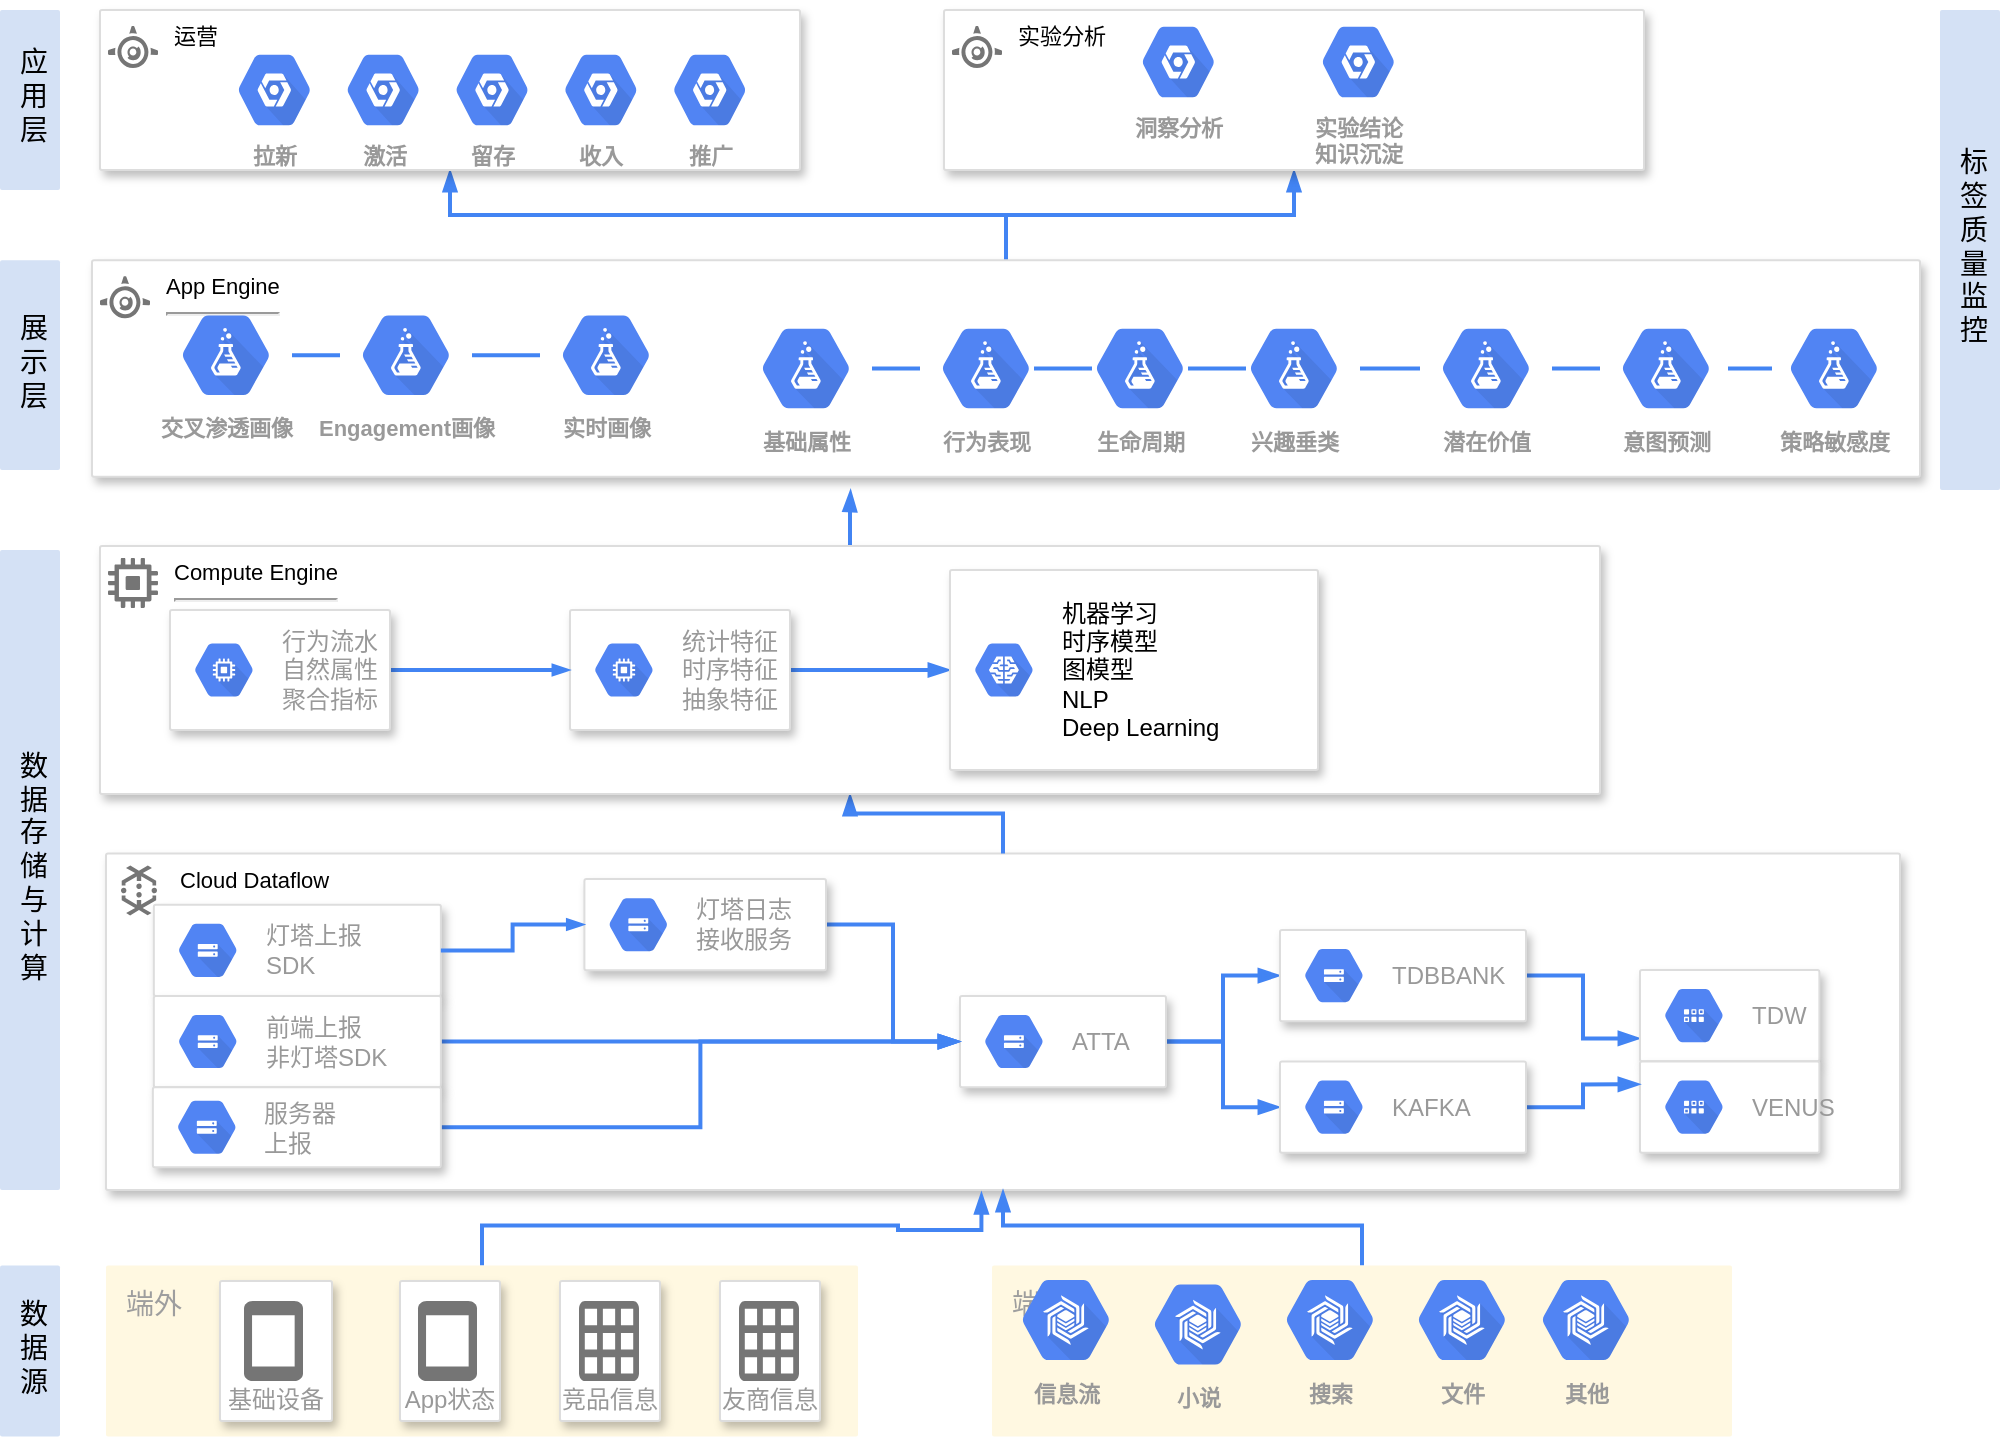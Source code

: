 <mxfile version="15.7.3" type="github">
  <diagram id="f106602c-feb2-e66a-4537-3a34d633f6aa" name="Page-1">
    <mxGraphModel dx="1387" dy="1112" grid="1" gridSize="10" guides="1" tooltips="1" connect="1" arrows="1" fold="1" page="1" pageScale="1" pageWidth="1169" pageHeight="827" background="#ffffff" math="0" shadow="0">
      <root>
        <mxCell id="0" />
        <mxCell id="1" parent="0" />
        <mxCell id="PhpXdE0GWQOgbOGKaO0m-651" style="edgeStyle=orthogonalEdgeStyle;rounded=0;orthogonalLoop=1;jettySize=auto;html=1;entryX=0.5;entryY=1;entryDx=0;entryDy=0;fontSize=14;endArrow=blockThin;endFill=1;strokeColor=#4284F3;strokeWidth=2;" edge="1" parent="1" source="PhpXdE0GWQOgbOGKaO0m-640" target="PhpXdE0GWQOgbOGKaO0m-618">
          <mxGeometry relative="1" as="geometry" />
        </mxCell>
        <mxCell id="PhpXdE0GWQOgbOGKaO0m-652" style="edgeStyle=orthogonalEdgeStyle;rounded=0;orthogonalLoop=1;jettySize=auto;html=1;entryX=0.5;entryY=1;entryDx=0;entryDy=0;fontSize=14;endArrow=blockThin;endFill=1;strokeColor=#4284F3;strokeWidth=2;" edge="1" parent="1" source="PhpXdE0GWQOgbOGKaO0m-640" target="PhpXdE0GWQOgbOGKaO0m-562">
          <mxGeometry relative="1" as="geometry" />
        </mxCell>
        <mxCell id="PhpXdE0GWQOgbOGKaO0m-640" value="" style="strokeColor=#dddddd;shadow=1;strokeWidth=1;rounded=1;absoluteArcSize=1;arcSize=2;fontSize=14;" vertex="1" parent="1">
          <mxGeometry x="156" y="215.13" width="914" height="108.25" as="geometry" />
        </mxCell>
        <mxCell id="PhpXdE0GWQOgbOGKaO0m-641" value="&lt;font color=&quot;#000000&quot;&gt;App Engine&lt;/font&gt;&lt;hr&gt;" style="text;connectable=0;part=1;html=1;align=left;verticalAlign=top;spacingLeft=35;fontColor=#999999;fontSize=11;resizeWidth=1;" vertex="1" parent="PhpXdE0GWQOgbOGKaO0m-640">
          <mxGeometry width="914" height="50" relative="1" as="geometry" />
        </mxCell>
        <mxCell id="PhpXdE0GWQOgbOGKaO0m-642" value="" style="sketch=0;dashed=0;connectable=0;html=1;fillColor=#757575;strokeColor=none;shape=mxgraph.gcp2.app_engine_icon;part=1;fontSize=14;" vertex="1" parent="PhpXdE0GWQOgbOGKaO0m-640">
          <mxGeometry width="25" height="21" relative="1" as="geometry">
            <mxPoint x="4" y="8" as="offset" />
          </mxGeometry>
        </mxCell>
        <mxCell id="PhpXdE0GWQOgbOGKaO0m-486" value="实时画像" style="sketch=0;html=1;fillColor=#5184F3;strokeColor=none;verticalAlign=top;labelPosition=center;verticalLabelPosition=bottom;align=center;spacingTop=-6;fontSize=11;fontStyle=1;fontColor=#999999;shape=mxgraph.gcp2.hexIcon;prIcon=cloud_datalab" vertex="1" parent="PhpXdE0GWQOgbOGKaO0m-640">
          <mxGeometry x="224" y="18.25" width="66" height="58.5" as="geometry" />
        </mxCell>
        <mxCell id="PhpXdE0GWQOgbOGKaO0m-485" value="Engagement画像" style="sketch=0;html=1;fillColor=#5184F3;strokeColor=none;verticalAlign=top;labelPosition=center;verticalLabelPosition=bottom;align=center;spacingTop=-6;fontSize=11;fontStyle=1;fontColor=#999999;shape=mxgraph.gcp2.hexIcon;prIcon=cloud_datalab" vertex="1" parent="PhpXdE0GWQOgbOGKaO0m-640">
          <mxGeometry x="124" y="18.25" width="66" height="58.5" as="geometry" />
        </mxCell>
        <mxCell id="PhpXdE0GWQOgbOGKaO0m-501" value="" style="edgeStyle=orthogonalEdgeStyle;rounded=0;orthogonalLoop=1;jettySize=auto;html=1;fontSize=14;endArrow=none;endFill=0;strokeColor=#4284F3;strokeWidth=2;" edge="1" parent="PhpXdE0GWQOgbOGKaO0m-640" source="PhpXdE0GWQOgbOGKaO0m-485" target="PhpXdE0GWQOgbOGKaO0m-486">
          <mxGeometry relative="1" as="geometry" />
        </mxCell>
        <mxCell id="PhpXdE0GWQOgbOGKaO0m-484" value="交叉渗透画像" style="sketch=0;html=1;fillColor=#5184F3;strokeColor=none;verticalAlign=top;labelPosition=center;verticalLabelPosition=bottom;align=center;spacingTop=-6;fontSize=11;fontStyle=1;fontColor=#999999;shape=mxgraph.gcp2.hexIcon;prIcon=cloud_datalab" vertex="1" parent="PhpXdE0GWQOgbOGKaO0m-640">
          <mxGeometry x="34" y="18.25" width="66" height="58.5" as="geometry" />
        </mxCell>
        <mxCell id="PhpXdE0GWQOgbOGKaO0m-500" value="" style="edgeStyle=orthogonalEdgeStyle;rounded=0;orthogonalLoop=1;jettySize=auto;html=1;fontSize=14;endArrow=none;endFill=0;strokeColor=#4284F3;strokeWidth=2;" edge="1" parent="PhpXdE0GWQOgbOGKaO0m-640" source="PhpXdE0GWQOgbOGKaO0m-484" target="PhpXdE0GWQOgbOGKaO0m-485">
          <mxGeometry relative="1" as="geometry" />
        </mxCell>
        <mxCell id="PhpXdE0GWQOgbOGKaO0m-598" value="" style="strokeColor=#dddddd;shadow=1;strokeWidth=1;rounded=1;absoluteArcSize=1;arcSize=2;fontSize=14;" vertex="1" parent="1">
          <mxGeometry x="163" y="511.71" width="897" height="168.29" as="geometry" />
        </mxCell>
        <mxCell id="PhpXdE0GWQOgbOGKaO0m-617" style="edgeStyle=orthogonalEdgeStyle;rounded=0;orthogonalLoop=1;jettySize=auto;html=1;entryX=0.5;entryY=1;entryDx=0;entryDy=0;fontSize=14;endArrow=blockThin;endFill=1;strokeColor=#4284F3;strokeWidth=2;" edge="1" parent="PhpXdE0GWQOgbOGKaO0m-598" source="PhpXdE0GWQOgbOGKaO0m-599" target="PhpXdE0GWQOgbOGKaO0m-580">
          <mxGeometry relative="1" as="geometry" />
        </mxCell>
        <mxCell id="PhpXdE0GWQOgbOGKaO0m-599" value="&lt;font color=&quot;#000000&quot;&gt;Cloud Dataflow&lt;/font&gt;&lt;hr&gt;" style="text;part=1;html=1;align=left;verticalAlign=top;spacingLeft=35;fontColor=#999999;fontSize=11;resizeWidth=1;" vertex="1" parent="PhpXdE0GWQOgbOGKaO0m-598">
          <mxGeometry width="897" height="50" relative="1" as="geometry" />
        </mxCell>
        <mxCell id="PhpXdE0GWQOgbOGKaO0m-600" value="" style="sketch=0;dashed=0;connectable=0;html=1;fillColor=#757575;strokeColor=none;shape=mxgraph.gcp2.cloud_dataflow_icon;part=1;fontSize=14;" vertex="1" parent="PhpXdE0GWQOgbOGKaO0m-598">
          <mxGeometry width="18" height="25" relative="1" as="geometry">
            <mxPoint x="7.5" y="6" as="offset" />
          </mxGeometry>
        </mxCell>
        <mxCell id="PhpXdE0GWQOgbOGKaO0m-662" value="" style="edgeStyle=orthogonalEdgeStyle;rounded=0;orthogonalLoop=1;jettySize=auto;html=1;fontSize=14;endArrow=blockThin;endFill=1;strokeColor=#4284F3;strokeWidth=2;" edge="1" parent="PhpXdE0GWQOgbOGKaO0m-598" source="PhpXdE0GWQOgbOGKaO0m-446" target="PhpXdE0GWQOgbOGKaO0m-448">
          <mxGeometry relative="1" as="geometry" />
        </mxCell>
        <mxCell id="PhpXdE0GWQOgbOGKaO0m-665" style="edgeStyle=orthogonalEdgeStyle;rounded=0;orthogonalLoop=1;jettySize=auto;html=1;fontSize=14;endArrow=blockThin;endFill=1;strokeColor=#4284F3;strokeWidth=2;" edge="1" parent="PhpXdE0GWQOgbOGKaO0m-598" source="PhpXdE0GWQOgbOGKaO0m-446" target="PhpXdE0GWQOgbOGKaO0m-663">
          <mxGeometry relative="1" as="geometry" />
        </mxCell>
        <mxCell id="PhpXdE0GWQOgbOGKaO0m-446" value="" style="strokeColor=#dddddd;fillColor=#ffffff;shadow=1;strokeWidth=1;rounded=1;absoluteArcSize=1;arcSize=2;fontSize=17;fontColor=#000000;align=right;html=1;" vertex="1" parent="PhpXdE0GWQOgbOGKaO0m-598">
          <mxGeometry x="427" y="71.28" width="103" height="45.61" as="geometry" />
        </mxCell>
        <mxCell id="PhpXdE0GWQOgbOGKaO0m-447" value="ATTA" style="dashed=0;connectable=0;html=1;fillColor=#5184F3;strokeColor=none;shape=mxgraph.gcp2.hexIcon;prIcon=cloud_storage;part=1;labelPosition=right;verticalLabelPosition=middle;align=left;verticalAlign=middle;spacingLeft=5;fontColor=#999999;fontSize=12;" vertex="1" parent="PhpXdE0GWQOgbOGKaO0m-446">
          <mxGeometry y="0.5" width="44" height="39" relative="1" as="geometry">
            <mxPoint x="5" y="-19.5" as="offset" />
          </mxGeometry>
        </mxCell>
        <mxCell id="PhpXdE0GWQOgbOGKaO0m-666" style="edgeStyle=orthogonalEdgeStyle;rounded=0;orthogonalLoop=1;jettySize=auto;html=1;entryX=0;entryY=0.75;entryDx=0;entryDy=0;fontSize=14;endArrow=blockThin;endFill=1;strokeColor=#4284F3;strokeWidth=2;" edge="1" parent="PhpXdE0GWQOgbOGKaO0m-598" source="PhpXdE0GWQOgbOGKaO0m-448" target="PhpXdE0GWQOgbOGKaO0m-450">
          <mxGeometry relative="1" as="geometry" />
        </mxCell>
        <mxCell id="PhpXdE0GWQOgbOGKaO0m-448" value="" style="strokeColor=#dddddd;fillColor=#ffffff;shadow=1;strokeWidth=1;rounded=1;absoluteArcSize=1;arcSize=2;fontSize=17;fontColor=#000000;align=right;html=1;" vertex="1" parent="PhpXdE0GWQOgbOGKaO0m-598">
          <mxGeometry x="587" y="38.29" width="123" height="45.61" as="geometry" />
        </mxCell>
        <mxCell id="PhpXdE0GWQOgbOGKaO0m-449" value="TDBBANK" style="dashed=0;connectable=0;html=1;fillColor=#5184F3;strokeColor=none;shape=mxgraph.gcp2.hexIcon;prIcon=cloud_storage;part=1;labelPosition=right;verticalLabelPosition=middle;align=left;verticalAlign=middle;spacingLeft=5;fontColor=#999999;fontSize=12;" vertex="1" parent="PhpXdE0GWQOgbOGKaO0m-448">
          <mxGeometry y="0.5" width="44" height="39" relative="1" as="geometry">
            <mxPoint x="5" y="-19.5" as="offset" />
          </mxGeometry>
        </mxCell>
        <mxCell id="PhpXdE0GWQOgbOGKaO0m-462" value="" style="strokeColor=#dddddd;fillColor=#ffffff;shadow=1;strokeWidth=1;rounded=1;absoluteArcSize=1;arcSize=2;fontSize=17;fontColor=#000000;align=right;html=1;" vertex="1" parent="PhpXdE0GWQOgbOGKaO0m-598">
          <mxGeometry x="23.92" y="25.661" width="143.52" height="45.614" as="geometry" />
        </mxCell>
        <mxCell id="PhpXdE0GWQOgbOGKaO0m-463" value="灯塔上报&lt;br&gt;SDK" style="dashed=0;connectable=0;html=1;fillColor=#5184F3;strokeColor=none;shape=mxgraph.gcp2.hexIcon;prIcon=cloud_storage;part=1;labelPosition=right;verticalLabelPosition=middle;align=left;verticalAlign=middle;spacingLeft=5;fontColor=#999999;fontSize=12;" vertex="1" parent="PhpXdE0GWQOgbOGKaO0m-462">
          <mxGeometry y="0.5" width="44" height="39" relative="1" as="geometry">
            <mxPoint x="5" y="-19.5" as="offset" />
          </mxGeometry>
        </mxCell>
        <mxCell id="PhpXdE0GWQOgbOGKaO0m-661" style="edgeStyle=orthogonalEdgeStyle;rounded=0;orthogonalLoop=1;jettySize=auto;html=1;entryX=0;entryY=0.5;entryDx=0;entryDy=0;fontSize=14;endArrow=blockThin;endFill=1;strokeColor=#4284F3;strokeWidth=2;" edge="1" parent="PhpXdE0GWQOgbOGKaO0m-598" source="PhpXdE0GWQOgbOGKaO0m-460" target="PhpXdE0GWQOgbOGKaO0m-446">
          <mxGeometry relative="1" as="geometry" />
        </mxCell>
        <mxCell id="PhpXdE0GWQOgbOGKaO0m-460" value="" style="strokeColor=#dddddd;fillColor=#ffffff;shadow=1;strokeWidth=1;rounded=1;absoluteArcSize=1;arcSize=2;fontSize=17;fontColor=#000000;align=right;html=1;" vertex="1" parent="PhpXdE0GWQOgbOGKaO0m-598">
          <mxGeometry x="239.2" y="12.83" width="120.8" height="45.61" as="geometry" />
        </mxCell>
        <mxCell id="PhpXdE0GWQOgbOGKaO0m-461" value="灯塔日志&lt;br&gt;接收服务" style="dashed=0;connectable=0;html=1;fillColor=#5184F3;strokeColor=none;shape=mxgraph.gcp2.hexIcon;prIcon=cloud_storage;part=1;labelPosition=right;verticalLabelPosition=middle;align=left;verticalAlign=middle;spacingLeft=5;fontColor=#999999;fontSize=12;" vertex="1" parent="PhpXdE0GWQOgbOGKaO0m-460">
          <mxGeometry y="0.5" width="44" height="39" relative="1" as="geometry">
            <mxPoint x="5" y="-19.5" as="offset" />
          </mxGeometry>
        </mxCell>
        <mxCell id="PhpXdE0GWQOgbOGKaO0m-464" value="" style="edgeStyle=orthogonalEdgeStyle;rounded=0;orthogonalLoop=1;jettySize=auto;html=1;fontSize=14;endArrow=blockThin;endFill=1;startSize=4;endSize=4;strokeColor=#4284F3;strokeWidth=2;" edge="1" parent="PhpXdE0GWQOgbOGKaO0m-598" source="PhpXdE0GWQOgbOGKaO0m-462" target="PhpXdE0GWQOgbOGKaO0m-460">
          <mxGeometry relative="1" as="geometry" />
        </mxCell>
        <mxCell id="PhpXdE0GWQOgbOGKaO0m-659" style="edgeStyle=orthogonalEdgeStyle;rounded=0;orthogonalLoop=1;jettySize=auto;html=1;entryX=0;entryY=0.5;entryDx=0;entryDy=0;fontSize=14;endArrow=blockThin;endFill=1;strokeColor=#4284F3;strokeWidth=2;" edge="1" parent="PhpXdE0GWQOgbOGKaO0m-598" source="PhpXdE0GWQOgbOGKaO0m-654" target="PhpXdE0GWQOgbOGKaO0m-446">
          <mxGeometry relative="1" as="geometry" />
        </mxCell>
        <mxCell id="PhpXdE0GWQOgbOGKaO0m-654" value="" style="strokeColor=#dddddd;fillColor=#ffffff;shadow=1;strokeWidth=1;rounded=1;absoluteArcSize=1;arcSize=2;fontSize=17;fontColor=#000000;align=right;html=1;" vertex="1" parent="PhpXdE0GWQOgbOGKaO0m-598">
          <mxGeometry x="23.92" y="71.279" width="143.52" height="45.614" as="geometry" />
        </mxCell>
        <mxCell id="PhpXdE0GWQOgbOGKaO0m-655" value="前端上报&lt;br&gt;非灯塔SDK" style="dashed=0;connectable=0;html=1;fillColor=#5184F3;strokeColor=none;shape=mxgraph.gcp2.hexIcon;prIcon=cloud_storage;part=1;labelPosition=right;verticalLabelPosition=middle;align=left;verticalAlign=middle;spacingLeft=5;fontColor=#999999;fontSize=12;" vertex="1" parent="PhpXdE0GWQOgbOGKaO0m-654">
          <mxGeometry y="0.5" width="44" height="39" relative="1" as="geometry">
            <mxPoint x="5" y="-19.5" as="offset" />
          </mxGeometry>
        </mxCell>
        <mxCell id="PhpXdE0GWQOgbOGKaO0m-450" value="" style="strokeColor=#dddddd;shadow=1;strokeWidth=1;rounded=1;absoluteArcSize=1;arcSize=2;fontSize=14;" vertex="1" parent="PhpXdE0GWQOgbOGKaO0m-598">
          <mxGeometry x="767" y="58.288" width="89.7" height="45.614" as="geometry" />
        </mxCell>
        <mxCell id="PhpXdE0GWQOgbOGKaO0m-451" value="TDW" style="sketch=0;dashed=0;connectable=0;html=1;fillColor=#5184F3;strokeColor=none;shape=mxgraph.gcp2.hexIcon;prIcon=cloud_datastore;part=1;labelPosition=right;verticalLabelPosition=middle;align=left;verticalAlign=middle;spacingLeft=5;fontColor=#999999;fontSize=12;" vertex="1" parent="PhpXdE0GWQOgbOGKaO0m-450">
          <mxGeometry y="0.5" width="44" height="39" relative="1" as="geometry">
            <mxPoint x="5" y="-19.5" as="offset" />
          </mxGeometry>
        </mxCell>
        <mxCell id="PhpXdE0GWQOgbOGKaO0m-452" value="" style="strokeColor=#dddddd;shadow=1;strokeWidth=1;rounded=1;absoluteArcSize=1;arcSize=2;fontSize=14;" vertex="1" parent="PhpXdE0GWQOgbOGKaO0m-598">
          <mxGeometry x="767" y="104.049" width="89.7" height="45.614" as="geometry" />
        </mxCell>
        <mxCell id="PhpXdE0GWQOgbOGKaO0m-453" value="VENUS" style="sketch=0;dashed=0;connectable=0;html=1;fillColor=#5184F3;strokeColor=none;shape=mxgraph.gcp2.hexIcon;prIcon=cloud_datastore;part=1;labelPosition=right;verticalLabelPosition=middle;align=left;verticalAlign=middle;spacingLeft=5;fontColor=#999999;fontSize=12;" vertex="1" parent="PhpXdE0GWQOgbOGKaO0m-452">
          <mxGeometry y="0.5" width="44" height="39" relative="1" as="geometry">
            <mxPoint x="5" y="-19.5" as="offset" />
          </mxGeometry>
        </mxCell>
        <mxCell id="PhpXdE0GWQOgbOGKaO0m-660" style="edgeStyle=orthogonalEdgeStyle;rounded=0;orthogonalLoop=1;jettySize=auto;html=1;entryX=0;entryY=0.5;entryDx=0;entryDy=0;fontSize=14;endArrow=blockThin;endFill=1;strokeColor=#4284F3;strokeWidth=2;" edge="1" parent="PhpXdE0GWQOgbOGKaO0m-598" source="PhpXdE0GWQOgbOGKaO0m-656" target="PhpXdE0GWQOgbOGKaO0m-446">
          <mxGeometry relative="1" as="geometry" />
        </mxCell>
        <mxCell id="PhpXdE0GWQOgbOGKaO0m-656" value="" style="strokeColor=#dddddd;fillColor=#ffffff;shadow=1;strokeWidth=1;rounded=1;absoluteArcSize=1;arcSize=2;fontSize=17;fontColor=#000000;align=right;html=1;" vertex="1" parent="PhpXdE0GWQOgbOGKaO0m-598">
          <mxGeometry x="23.44" y="116.89" width="144" height="40" as="geometry" />
        </mxCell>
        <mxCell id="PhpXdE0GWQOgbOGKaO0m-657" value="服务器&lt;br&gt;上报" style="dashed=0;connectable=0;html=1;fillColor=#5184F3;strokeColor=none;shape=mxgraph.gcp2.hexIcon;prIcon=cloud_storage;part=1;labelPosition=right;verticalLabelPosition=middle;align=left;verticalAlign=middle;spacingLeft=5;fontColor=#999999;fontSize=12;" vertex="1" parent="PhpXdE0GWQOgbOGKaO0m-656">
          <mxGeometry y="0.5" width="44" height="39" relative="1" as="geometry">
            <mxPoint x="5" y="-19.5" as="offset" />
          </mxGeometry>
        </mxCell>
        <mxCell id="PhpXdE0GWQOgbOGKaO0m-667" style="edgeStyle=orthogonalEdgeStyle;rounded=0;orthogonalLoop=1;jettySize=auto;html=1;entryX=0;entryY=0.25;entryDx=0;entryDy=0;fontSize=14;endArrow=blockThin;endFill=1;strokeColor=#4284F3;strokeWidth=2;" edge="1" parent="PhpXdE0GWQOgbOGKaO0m-598" source="PhpXdE0GWQOgbOGKaO0m-663" target="PhpXdE0GWQOgbOGKaO0m-452">
          <mxGeometry relative="1" as="geometry" />
        </mxCell>
        <mxCell id="PhpXdE0GWQOgbOGKaO0m-663" value="" style="strokeColor=#dddddd;fillColor=#ffffff;shadow=1;strokeWidth=1;rounded=1;absoluteArcSize=1;arcSize=2;fontSize=17;fontColor=#000000;align=right;html=1;" vertex="1" parent="PhpXdE0GWQOgbOGKaO0m-598">
          <mxGeometry x="587" y="104.05" width="123" height="45.61" as="geometry" />
        </mxCell>
        <mxCell id="PhpXdE0GWQOgbOGKaO0m-664" value="KAFKA" style="dashed=0;connectable=0;html=1;fillColor=#5184F3;strokeColor=none;shape=mxgraph.gcp2.hexIcon;prIcon=cloud_storage;part=1;labelPosition=right;verticalLabelPosition=middle;align=left;verticalAlign=middle;spacingLeft=5;fontColor=#999999;fontSize=12;" vertex="1" parent="PhpXdE0GWQOgbOGKaO0m-663">
          <mxGeometry y="0.5" width="44" height="39" relative="1" as="geometry">
            <mxPoint x="5" y="-19.5" as="offset" />
          </mxGeometry>
        </mxCell>
        <mxCell id="PhpXdE0GWQOgbOGKaO0m-650" style="edgeStyle=orthogonalEdgeStyle;rounded=0;orthogonalLoop=1;jettySize=auto;html=1;entryX=0.415;entryY=1.061;entryDx=0;entryDy=0;entryPerimeter=0;fontSize=14;endArrow=blockThin;endFill=1;strokeColor=#4284F3;strokeWidth=2;" edge="1" parent="1" source="PhpXdE0GWQOgbOGKaO0m-580" target="PhpXdE0GWQOgbOGKaO0m-640">
          <mxGeometry relative="1" as="geometry" />
        </mxCell>
        <mxCell id="PhpXdE0GWQOgbOGKaO0m-580" value="" style="strokeColor=#dddddd;shadow=1;strokeWidth=1;rounded=1;absoluteArcSize=1;arcSize=2;fontSize=14;" vertex="1" parent="1">
          <mxGeometry x="160" y="358" width="750" height="124" as="geometry" />
        </mxCell>
        <mxCell id="PhpXdE0GWQOgbOGKaO0m-581" value="&lt;font color=&quot;#000000&quot;&gt;Compute Engine&lt;/font&gt;&lt;hr&gt;" style="text;connectable=0;part=1;html=1;align=left;verticalAlign=top;spacingLeft=35;fontColor=#999999;fontSize=11;resizeWidth=1;" vertex="1" parent="PhpXdE0GWQOgbOGKaO0m-580">
          <mxGeometry width="750" height="50" relative="1" as="geometry" />
        </mxCell>
        <mxCell id="PhpXdE0GWQOgbOGKaO0m-582" value="" style="sketch=0;dashed=0;connectable=0;html=1;fillColor=#757575;strokeColor=none;shape=mxgraph.gcp2.compute_engine_icon;part=1;fontSize=14;" vertex="1" parent="PhpXdE0GWQOgbOGKaO0m-580">
          <mxGeometry width="25" height="25" relative="1" as="geometry">
            <mxPoint x="4" y="6" as="offset" />
          </mxGeometry>
        </mxCell>
        <mxCell id="PhpXdE0GWQOgbOGKaO0m-628" style="edgeStyle=orthogonalEdgeStyle;rounded=0;orthogonalLoop=1;jettySize=auto;html=1;entryX=0.488;entryY=1.007;entryDx=0;entryDy=0;entryPerimeter=0;fontSize=14;endArrow=blockThin;endFill=1;strokeColor=#4284F3;strokeWidth=2;" edge="1" parent="1" source="PhpXdE0GWQOgbOGKaO0m-414" target="PhpXdE0GWQOgbOGKaO0m-598">
          <mxGeometry relative="1" as="geometry" />
        </mxCell>
        <mxCell id="PhpXdE0GWQOgbOGKaO0m-414" value="&lt;font style=&quot;font-size: 14px&quot;&gt;端外&lt;/font&gt;" style="sketch=0;points=[[0,0,0],[0.25,0,0],[0.5,0,0],[0.75,0,0],[1,0,0],[1,0.25,0],[1,0.5,0],[1,0.75,0],[1,1,0],[0.75,1,0],[0.5,1,0],[0.25,1,0],[0,1,0],[0,0.75,0],[0,0.5,0],[0,0.25,0]];rounded=1;absoluteArcSize=1;arcSize=2;html=1;strokeColor=none;gradientColor=none;shadow=0;dashed=0;fontSize=12;fontColor=#9E9E9E;align=left;verticalAlign=top;spacing=10;spacingTop=-4;fillColor=#FFF8E1;" vertex="1" parent="1">
          <mxGeometry x="163" y="717.75" width="376" height="85.5" as="geometry" />
        </mxCell>
        <mxCell id="PhpXdE0GWQOgbOGKaO0m-419" value="基础设备" style="strokeColor=#dddddd;shadow=1;strokeWidth=1;rounded=1;absoluteArcSize=1;arcSize=2;labelPosition=center;verticalLabelPosition=middle;align=center;verticalAlign=bottom;spacingLeft=0;fontColor=#999999;fontSize=12;whiteSpace=wrap;spacingBottom=2;" vertex="1" parent="1">
          <mxGeometry x="220" y="725.5" width="56" height="70" as="geometry" />
        </mxCell>
        <mxCell id="PhpXdE0GWQOgbOGKaO0m-420" value="" style="sketch=0;dashed=0;connectable=0;html=1;fillColor=#757575;strokeColor=none;shape=mxgraph.gcp2.phone;part=1;" vertex="1" parent="PhpXdE0GWQOgbOGKaO0m-419">
          <mxGeometry x="0.5" width="29.5" height="40" relative="1" as="geometry">
            <mxPoint x="-16" y="10" as="offset" />
          </mxGeometry>
        </mxCell>
        <mxCell id="PhpXdE0GWQOgbOGKaO0m-421" value="App状态" style="strokeColor=#dddddd;shadow=1;strokeWidth=1;rounded=1;absoluteArcSize=1;arcSize=2;labelPosition=center;verticalLabelPosition=middle;align=center;verticalAlign=bottom;spacingLeft=0;fontColor=#999999;fontSize=12;whiteSpace=wrap;spacingBottom=2;" vertex="1" parent="1">
          <mxGeometry x="310" y="725.5" width="50" height="70" as="geometry" />
        </mxCell>
        <mxCell id="PhpXdE0GWQOgbOGKaO0m-422" value="" style="sketch=0;dashed=0;connectable=0;html=1;fillColor=#757575;strokeColor=none;shape=mxgraph.gcp2.phone;part=1;" vertex="1" parent="PhpXdE0GWQOgbOGKaO0m-421">
          <mxGeometry x="0.5" width="29.5" height="40" relative="1" as="geometry">
            <mxPoint x="-16" y="10" as="offset" />
          </mxGeometry>
        </mxCell>
        <mxCell id="PhpXdE0GWQOgbOGKaO0m-423" value="竞品信息" style="strokeColor=#dddddd;shadow=1;strokeWidth=1;rounded=1;absoluteArcSize=1;arcSize=2;labelPosition=center;verticalLabelPosition=middle;align=center;verticalAlign=bottom;spacingLeft=0;fontColor=#999999;fontSize=12;whiteSpace=wrap;spacingBottom=2;" vertex="1" parent="1">
          <mxGeometry x="390" y="725.5" width="50" height="70" as="geometry" />
        </mxCell>
        <mxCell id="PhpXdE0GWQOgbOGKaO0m-424" value="" style="sketch=0;dashed=0;connectable=0;html=1;fillColor=#757575;strokeColor=none;shape=mxgraph.gcp2.report;part=1;" vertex="1" parent="PhpXdE0GWQOgbOGKaO0m-423">
          <mxGeometry x="0.5" width="30" height="40" relative="1" as="geometry">
            <mxPoint x="-15.5" y="10" as="offset" />
          </mxGeometry>
        </mxCell>
        <mxCell id="PhpXdE0GWQOgbOGKaO0m-425" value="友商信息" style="strokeColor=#dddddd;shadow=1;strokeWidth=1;rounded=1;absoluteArcSize=1;arcSize=2;labelPosition=center;verticalLabelPosition=middle;align=center;verticalAlign=bottom;spacingLeft=0;fontColor=#999999;fontSize=12;whiteSpace=wrap;spacingBottom=2;" vertex="1" parent="1">
          <mxGeometry x="470" y="725.5" width="50" height="70" as="geometry" />
        </mxCell>
        <mxCell id="PhpXdE0GWQOgbOGKaO0m-426" value="" style="sketch=0;dashed=0;connectable=0;html=1;fillColor=#757575;strokeColor=none;shape=mxgraph.gcp2.report;part=1;" vertex="1" parent="PhpXdE0GWQOgbOGKaO0m-425">
          <mxGeometry x="0.5" width="30" height="40" relative="1" as="geometry">
            <mxPoint x="-15.5" y="10" as="offset" />
          </mxGeometry>
        </mxCell>
        <mxCell id="PhpXdE0GWQOgbOGKaO0m-627" style="edgeStyle=orthogonalEdgeStyle;rounded=0;orthogonalLoop=1;jettySize=auto;html=1;fontSize=14;endArrow=blockThin;endFill=1;strokeColor=#4284F3;strokeWidth=2;" edge="1" parent="1" source="PhpXdE0GWQOgbOGKaO0m-427" target="PhpXdE0GWQOgbOGKaO0m-598">
          <mxGeometry relative="1" as="geometry" />
        </mxCell>
        <mxCell id="PhpXdE0GWQOgbOGKaO0m-427" value="&lt;font style=&quot;font-size: 14px&quot;&gt;端内&lt;/font&gt;" style="sketch=0;points=[[0,0,0],[0.25,0,0],[0.5,0,0],[0.75,0,0],[1,0,0],[1,0.25,0],[1,0.5,0],[1,0.75,0],[1,1,0],[0.75,1,0],[0.5,1,0],[0.25,1,0],[0,1,0],[0,0.75,0],[0,0.5,0],[0,0.25,0]];rounded=1;absoluteArcSize=1;arcSize=2;html=1;strokeColor=none;gradientColor=none;shadow=0;dashed=0;fontSize=12;fontColor=#9E9E9E;align=left;verticalAlign=top;spacing=10;spacingTop=-4;fillColor=#FFF8E1;" vertex="1" parent="1">
          <mxGeometry x="606" y="717.75" width="370" height="85.5" as="geometry" />
        </mxCell>
        <mxCell id="PhpXdE0GWQOgbOGKaO0m-437" value="信息流" style="sketch=0;html=1;fillColor=#5184F3;strokeColor=none;verticalAlign=top;labelPosition=center;verticalLabelPosition=bottom;align=center;spacingTop=-6;fontSize=11;fontStyle=1;fontColor=#999999;shape=mxgraph.gcp2.hexIcon;prIcon=cloud_bigtable" vertex="1" parent="1">
          <mxGeometry x="610" y="715.5" width="66" height="59" as="geometry" />
        </mxCell>
        <mxCell id="PhpXdE0GWQOgbOGKaO0m-438" value="小说" style="sketch=0;html=1;fillColor=#5184F3;strokeColor=none;verticalAlign=top;labelPosition=center;verticalLabelPosition=bottom;align=center;spacingTop=-6;fontSize=11;fontStyle=1;fontColor=#999999;shape=mxgraph.gcp2.hexIcon;prIcon=cloud_bigtable" vertex="1" parent="1">
          <mxGeometry x="676" y="717.75" width="66" height="59" as="geometry" />
        </mxCell>
        <mxCell id="PhpXdE0GWQOgbOGKaO0m-440" value="搜索" style="sketch=0;html=1;fillColor=#5184F3;strokeColor=none;verticalAlign=top;labelPosition=center;verticalLabelPosition=bottom;align=center;spacingTop=-6;fontSize=11;fontStyle=1;fontColor=#999999;shape=mxgraph.gcp2.hexIcon;prIcon=cloud_bigtable" vertex="1" parent="1">
          <mxGeometry x="742" y="715.5" width="66" height="59" as="geometry" />
        </mxCell>
        <mxCell id="PhpXdE0GWQOgbOGKaO0m-442" value="文件" style="sketch=0;html=1;fillColor=#5184F3;strokeColor=none;verticalAlign=top;labelPosition=center;verticalLabelPosition=bottom;align=center;spacingTop=-6;fontSize=11;fontStyle=1;fontColor=#999999;shape=mxgraph.gcp2.hexIcon;prIcon=cloud_bigtable" vertex="1" parent="1">
          <mxGeometry x="808" y="715.5" width="66" height="59" as="geometry" />
        </mxCell>
        <mxCell id="PhpXdE0GWQOgbOGKaO0m-443" value="其他" style="sketch=0;html=1;fillColor=#5184F3;strokeColor=none;verticalAlign=top;labelPosition=center;verticalLabelPosition=bottom;align=center;spacingTop=-6;fontSize=11;fontStyle=1;fontColor=#999999;shape=mxgraph.gcp2.hexIcon;prIcon=cloud_bigtable" vertex="1" parent="1">
          <mxGeometry x="870" y="715.5" width="66" height="59" as="geometry" />
        </mxCell>
        <mxCell id="PhpXdE0GWQOgbOGKaO0m-478" value="" style="edgeStyle=orthogonalEdgeStyle;rounded=0;orthogonalLoop=1;jettySize=auto;html=1;fontSize=14;endArrow=blockThin;endFill=1;strokeColor=#4284F3;strokeWidth=2;" edge="1" parent="1" source="PhpXdE0GWQOgbOGKaO0m-467" target="PhpXdE0GWQOgbOGKaO0m-476">
          <mxGeometry relative="1" as="geometry" />
        </mxCell>
        <mxCell id="PhpXdE0GWQOgbOGKaO0m-467" value="" style="strokeColor=#dddddd;shadow=1;strokeWidth=1;rounded=1;absoluteArcSize=1;arcSize=2;fontSize=14;" vertex="1" parent="1">
          <mxGeometry x="395" y="390" width="110" height="60" as="geometry" />
        </mxCell>
        <mxCell id="PhpXdE0GWQOgbOGKaO0m-468" value="统计特征&lt;br&gt;时序特征&lt;br&gt;抽象特征" style="sketch=0;dashed=0;connectable=0;html=1;fillColor=#5184F3;strokeColor=none;shape=mxgraph.gcp2.hexIcon;prIcon=compute_engine;part=1;labelPosition=right;verticalLabelPosition=middle;align=left;verticalAlign=middle;spacingLeft=5;fontColor=#999999;fontSize=12;" vertex="1" parent="PhpXdE0GWQOgbOGKaO0m-467">
          <mxGeometry y="0.5" width="44" height="39" relative="1" as="geometry">
            <mxPoint x="5" y="-19.5" as="offset" />
          </mxGeometry>
        </mxCell>
        <mxCell id="PhpXdE0GWQOgbOGKaO0m-473" value="" style="edgeStyle=orthogonalEdgeStyle;rounded=0;orthogonalLoop=1;jettySize=auto;html=1;fontSize=14;endArrow=blockThin;endFill=1;startSize=4;endSize=4;strokeColor=#4284F3;strokeWidth=2;" edge="1" parent="1" source="PhpXdE0GWQOgbOGKaO0m-471" target="PhpXdE0GWQOgbOGKaO0m-467">
          <mxGeometry relative="1" as="geometry" />
        </mxCell>
        <mxCell id="PhpXdE0GWQOgbOGKaO0m-471" value="" style="strokeColor=#dddddd;shadow=1;strokeWidth=1;rounded=1;absoluteArcSize=1;arcSize=2;fontSize=14;" vertex="1" parent="1">
          <mxGeometry x="195" y="390" width="110" height="60" as="geometry" />
        </mxCell>
        <mxCell id="PhpXdE0GWQOgbOGKaO0m-472" value="行为流水&lt;br&gt;自然属性&lt;br&gt;聚合指标" style="sketch=0;dashed=0;connectable=0;html=1;fillColor=#5184F3;strokeColor=none;shape=mxgraph.gcp2.hexIcon;prIcon=compute_engine;part=1;labelPosition=right;verticalLabelPosition=middle;align=left;verticalAlign=middle;spacingLeft=5;fontColor=#999999;fontSize=12;" vertex="1" parent="PhpXdE0GWQOgbOGKaO0m-471">
          <mxGeometry y="0.5" width="44" height="39" relative="1" as="geometry">
            <mxPoint x="5" y="-19.5" as="offset" />
          </mxGeometry>
        </mxCell>
        <mxCell id="PhpXdE0GWQOgbOGKaO0m-476" value="" style="strokeColor=#dddddd;shadow=1;strokeWidth=1;rounded=1;absoluteArcSize=1;arcSize=2;fontSize=14;" vertex="1" parent="1">
          <mxGeometry x="585" y="370" width="184" height="100" as="geometry" />
        </mxCell>
        <mxCell id="PhpXdE0GWQOgbOGKaO0m-477" value="&lt;font color=&quot;#000000&quot;&gt;&lt;span&gt;机器学习&lt;br&gt;时序模型&lt;br&gt;图模型&lt;br&gt;NLP&lt;br&gt;Deep Learning&lt;br&gt;&lt;/span&gt;&lt;/font&gt;" style="sketch=0;dashed=0;connectable=0;html=1;fillColor=#5184F3;strokeColor=none;shape=mxgraph.gcp2.hexIcon;prIcon=cloud_machine_learning;part=1;labelPosition=right;verticalLabelPosition=middle;align=left;verticalAlign=middle;spacingLeft=5;fontColor=#999999;fontSize=12;" vertex="1" parent="PhpXdE0GWQOgbOGKaO0m-476">
          <mxGeometry y="0.5" width="44" height="39" relative="1" as="geometry">
            <mxPoint x="5" y="-19.5" as="offset" />
          </mxGeometry>
        </mxCell>
        <mxCell id="PhpXdE0GWQOgbOGKaO0m-491" value="&lt;font color=&quot;#000000&quot; style=&quot;font-size: 14px&quot;&gt;数&lt;br&gt;据&lt;br&gt;存&lt;br&gt;储&lt;br&gt;与&lt;br&gt;计&lt;br&gt;算&lt;/font&gt;" style="sketch=0;points=[[0,0,0],[0.25,0,0],[0.5,0,0],[0.75,0,0],[1,0,0],[1,0.25,0],[1,0.5,0],[1,0.75,0],[1,1,0],[0.75,1,0],[0.5,1,0],[0.25,1,0],[0,1,0],[0,0.75,0],[0,0.5,0],[0,0.25,0]];rounded=1;absoluteArcSize=1;arcSize=2;html=1;strokeColor=none;gradientColor=none;shadow=0;dashed=0;fontSize=12;fontColor=#9E9E9E;align=left;verticalAlign=middle;spacing=10;spacingTop=-4;fillColor=#D4E1F5;" vertex="1" parent="1">
          <mxGeometry x="110" y="360" width="30" height="320" as="geometry" />
        </mxCell>
        <mxCell id="PhpXdE0GWQOgbOGKaO0m-505" value="" style="edgeStyle=orthogonalEdgeStyle;rounded=0;orthogonalLoop=1;jettySize=auto;html=1;fontSize=14;endArrow=none;endFill=0;strokeColor=#4284F3;strokeWidth=2;" edge="1" parent="1" source="PhpXdE0GWQOgbOGKaO0m-502" target="PhpXdE0GWQOgbOGKaO0m-504">
          <mxGeometry relative="1" as="geometry" />
        </mxCell>
        <mxCell id="PhpXdE0GWQOgbOGKaO0m-502" value="基础属性" style="sketch=0;html=1;fillColor=#5184F3;strokeColor=none;verticalAlign=top;labelPosition=center;verticalLabelPosition=bottom;align=center;spacingTop=-6;fontSize=11;fontStyle=1;fontColor=#999999;shape=mxgraph.gcp2.hexIcon;prIcon=cloud_datalab" vertex="1" parent="1">
          <mxGeometry x="480" y="240" width="66" height="58.5" as="geometry" />
        </mxCell>
        <mxCell id="PhpXdE0GWQOgbOGKaO0m-507" value="" style="edgeStyle=orthogonalEdgeStyle;rounded=0;orthogonalLoop=1;jettySize=auto;html=1;fontSize=14;endArrow=none;endFill=0;strokeColor=#4284F3;strokeWidth=2;" edge="1" parent="1" source="PhpXdE0GWQOgbOGKaO0m-504" target="PhpXdE0GWQOgbOGKaO0m-506">
          <mxGeometry relative="1" as="geometry" />
        </mxCell>
        <mxCell id="PhpXdE0GWQOgbOGKaO0m-504" value="行为表现" style="sketch=0;html=1;fillColor=#5184F3;strokeColor=none;verticalAlign=top;labelPosition=center;verticalLabelPosition=bottom;align=center;spacingTop=-6;fontSize=11;fontStyle=1;fontColor=#999999;shape=mxgraph.gcp2.hexIcon;prIcon=cloud_datalab" vertex="1" parent="1">
          <mxGeometry x="570" y="240" width="66" height="58.5" as="geometry" />
        </mxCell>
        <mxCell id="PhpXdE0GWQOgbOGKaO0m-509" value="" style="edgeStyle=orthogonalEdgeStyle;rounded=0;orthogonalLoop=1;jettySize=auto;html=1;fontSize=14;endArrow=none;endFill=0;strokeColor=#4284F3;strokeWidth=2;" edge="1" parent="1" source="PhpXdE0GWQOgbOGKaO0m-506" target="PhpXdE0GWQOgbOGKaO0m-508">
          <mxGeometry relative="1" as="geometry" />
        </mxCell>
        <mxCell id="PhpXdE0GWQOgbOGKaO0m-506" value="生命周期" style="sketch=0;html=1;fillColor=#5184F3;strokeColor=none;verticalAlign=top;labelPosition=center;verticalLabelPosition=bottom;align=center;spacingTop=-6;fontSize=11;fontStyle=1;fontColor=#999999;shape=mxgraph.gcp2.hexIcon;prIcon=cloud_datalab" vertex="1" parent="1">
          <mxGeometry x="647" y="240" width="66" height="58.5" as="geometry" />
        </mxCell>
        <mxCell id="PhpXdE0GWQOgbOGKaO0m-508" value="兴趣垂类" style="sketch=0;html=1;fillColor=#5184F3;strokeColor=none;verticalAlign=top;labelPosition=center;verticalLabelPosition=bottom;align=center;spacingTop=-6;fontSize=11;fontStyle=1;fontColor=#999999;shape=mxgraph.gcp2.hexIcon;prIcon=cloud_datalab" vertex="1" parent="1">
          <mxGeometry x="724" y="240" width="66" height="58.5" as="geometry" />
        </mxCell>
        <mxCell id="PhpXdE0GWQOgbOGKaO0m-521" value="" style="edgeStyle=orthogonalEdgeStyle;rounded=0;orthogonalLoop=1;jettySize=auto;html=1;fontSize=14;endArrow=none;endFill=0;strokeColor=#4284F3;strokeWidth=2;" edge="1" parent="1" source="PhpXdE0GWQOgbOGKaO0m-511" target="PhpXdE0GWQOgbOGKaO0m-513">
          <mxGeometry relative="1" as="geometry" />
        </mxCell>
        <mxCell id="PhpXdE0GWQOgbOGKaO0m-511" value="意图预测" style="sketch=0;html=1;fillColor=#5184F3;strokeColor=none;verticalAlign=top;labelPosition=center;verticalLabelPosition=bottom;align=center;spacingTop=-6;fontSize=11;fontStyle=1;fontColor=#999999;shape=mxgraph.gcp2.hexIcon;prIcon=cloud_datalab" vertex="1" parent="1">
          <mxGeometry x="910" y="240" width="66" height="58.5" as="geometry" />
        </mxCell>
        <mxCell id="PhpXdE0GWQOgbOGKaO0m-524" value="" style="edgeStyle=orthogonalEdgeStyle;rounded=0;orthogonalLoop=1;jettySize=auto;html=1;fontSize=14;endArrow=none;endFill=0;strokeColor=#4284F3;strokeWidth=2;" edge="1" parent="1" source="PhpXdE0GWQOgbOGKaO0m-513" target="PhpXdE0GWQOgbOGKaO0m-508">
          <mxGeometry relative="1" as="geometry" />
        </mxCell>
        <mxCell id="PhpXdE0GWQOgbOGKaO0m-513" value="潜在价值" style="sketch=0;html=1;fillColor=#5184F3;strokeColor=none;verticalAlign=top;labelPosition=center;verticalLabelPosition=bottom;align=center;spacingTop=-6;fontSize=11;fontStyle=1;fontColor=#999999;shape=mxgraph.gcp2.hexIcon;prIcon=cloud_datalab" vertex="1" parent="1">
          <mxGeometry x="820" y="240" width="66" height="58.5" as="geometry" />
        </mxCell>
        <mxCell id="PhpXdE0GWQOgbOGKaO0m-523" value="" style="edgeStyle=orthogonalEdgeStyle;rounded=0;orthogonalLoop=1;jettySize=auto;html=1;fontSize=14;endArrow=none;endFill=0;strokeColor=#4284F3;strokeWidth=2;" edge="1" parent="1" source="PhpXdE0GWQOgbOGKaO0m-515" target="PhpXdE0GWQOgbOGKaO0m-511">
          <mxGeometry relative="1" as="geometry" />
        </mxCell>
        <mxCell id="PhpXdE0GWQOgbOGKaO0m-515" value="策略敏感度" style="sketch=0;html=1;fillColor=#5184F3;strokeColor=none;verticalAlign=top;labelPosition=center;verticalLabelPosition=bottom;align=center;spacingTop=-6;fontSize=11;fontStyle=1;fontColor=#999999;shape=mxgraph.gcp2.hexIcon;prIcon=cloud_datalab" vertex="1" parent="1">
          <mxGeometry x="994" y="240" width="66" height="58.5" as="geometry" />
        </mxCell>
        <mxCell id="PhpXdE0GWQOgbOGKaO0m-526" value="&lt;font style=&quot;font-size: 14px&quot;&gt;展&lt;br&gt;示&lt;br&gt;层&lt;/font&gt;" style="sketch=0;points=[[0,0,0],[0.25,0,0],[0.5,0,0],[0.75,0,0],[1,0,0],[1,0.25,0],[1,0.5,0],[1,0.75,0],[1,1,0],[0.75,1,0],[0.5,1,0],[0.25,1,0],[0,1,0],[0,0.75,0],[0,0.5,0],[0,0.25,0]];rounded=1;absoluteArcSize=1;arcSize=2;html=1;strokeColor=none;gradientColor=none;shadow=0;dashed=0;fontSize=12;fontColor=#000000;align=left;verticalAlign=middle;spacing=10;spacingTop=-4;fillColor=#D4E1F5;" vertex="1" parent="1">
          <mxGeometry x="110" y="215.13" width="30" height="104.87" as="geometry" />
        </mxCell>
        <mxCell id="PhpXdE0GWQOgbOGKaO0m-527" value="&lt;font color=&quot;#000000&quot; style=&quot;font-size: 14px&quot;&gt;数&lt;br&gt;据&lt;br&gt;源&lt;/font&gt;" style="sketch=0;points=[[0,0,0],[0.25,0,0],[0.5,0,0],[0.75,0,0],[1,0,0],[1,0.25,0],[1,0.5,0],[1,0.75,0],[1,1,0],[0.75,1,0],[0.5,1,0],[0.25,1,0],[0,1,0],[0,0.75,0],[0,0.5,0],[0,0.25,0]];rounded=1;absoluteArcSize=1;arcSize=2;html=1;strokeColor=none;gradientColor=none;shadow=0;dashed=0;fontSize=12;fontColor=#9E9E9E;align=left;verticalAlign=middle;spacing=10;spacingTop=-4;fillColor=#D4E1F5;" vertex="1" parent="1">
          <mxGeometry x="110" y="717.75" width="30" height="85.5" as="geometry" />
        </mxCell>
        <mxCell id="PhpXdE0GWQOgbOGKaO0m-543" value="&lt;font style=&quot;font-size: 14px&quot;&gt;应&lt;br&gt;用&lt;br&gt;层&lt;/font&gt;" style="sketch=0;points=[[0,0,0],[0.25,0,0],[0.5,0,0],[0.75,0,0],[1,0,0],[1,0.25,0],[1,0.5,0],[1,0.75,0],[1,1,0],[0.75,1,0],[0.5,1,0],[0.25,1,0],[0,1,0],[0,0.75,0],[0,0.5,0],[0,0.25,0]];rounded=1;absoluteArcSize=1;arcSize=2;html=1;strokeColor=none;gradientColor=none;shadow=0;dashed=0;fontSize=12;fontColor=#000000;align=left;verticalAlign=middle;spacing=10;spacingTop=-4;fillColor=#D4E1F5;labelBackgroundColor=none;" vertex="1" parent="1">
          <mxGeometry x="110" y="90" width="30" height="90" as="geometry" />
        </mxCell>
        <mxCell id="PhpXdE0GWQOgbOGKaO0m-562" value="" style="strokeColor=#dddddd;shadow=1;strokeWidth=1;rounded=1;absoluteArcSize=1;arcSize=2;fontSize=14;" vertex="1" parent="1">
          <mxGeometry x="160" y="90" width="350" height="80" as="geometry" />
        </mxCell>
        <mxCell id="PhpXdE0GWQOgbOGKaO0m-563" value="&lt;font color=&quot;#000000&quot;&gt;&lt;span&gt;运营&lt;/span&gt;&lt;/font&gt;" style="text;part=1;html=1;align=left;verticalAlign=top;spacingLeft=35;fontColor=#999999;fontSize=11;resizeWidth=1;" vertex="1" parent="PhpXdE0GWQOgbOGKaO0m-562">
          <mxGeometry width="350" height="50" relative="1" as="geometry" />
        </mxCell>
        <mxCell id="PhpXdE0GWQOgbOGKaO0m-564" value="" style="sketch=0;dashed=0;connectable=0;html=1;fillColor=#757575;strokeColor=none;shape=mxgraph.gcp2.app_engine_icon;part=1;fontSize=14;" vertex="1" parent="PhpXdE0GWQOgbOGKaO0m-562">
          <mxGeometry width="25" height="21" relative="1" as="geometry">
            <mxPoint x="4" y="8" as="offset" />
          </mxGeometry>
        </mxCell>
        <mxCell id="PhpXdE0GWQOgbOGKaO0m-544" value="拉新" style="sketch=0;html=1;fillColor=#5184F3;strokeColor=none;verticalAlign=top;labelPosition=center;verticalLabelPosition=bottom;align=center;spacingTop=-6;fontSize=11;fontStyle=1;fontColor=#999999;shape=mxgraph.gcp2.hexIcon;prIcon=placeholder" vertex="1" parent="PhpXdE0GWQOgbOGKaO0m-562">
          <mxGeometry x="59.997" y="14" width="54.424" height="52" as="geometry" />
        </mxCell>
        <mxCell id="PhpXdE0GWQOgbOGKaO0m-545" value="激活" style="sketch=0;html=1;fillColor=#5184F3;strokeColor=none;verticalAlign=top;labelPosition=center;verticalLabelPosition=bottom;align=center;spacingTop=-6;fontSize=11;fontStyle=1;fontColor=#999999;shape=mxgraph.gcp2.hexIcon;prIcon=placeholder" vertex="1" parent="PhpXdE0GWQOgbOGKaO0m-562">
          <mxGeometry x="114.423" y="14" width="54.424" height="52" as="geometry" />
        </mxCell>
        <mxCell id="PhpXdE0GWQOgbOGKaO0m-546" value="留存" style="sketch=0;html=1;fillColor=#5184F3;strokeColor=none;verticalAlign=top;labelPosition=center;verticalLabelPosition=bottom;align=center;spacingTop=-6;fontSize=11;fontStyle=1;fontColor=#999999;shape=mxgraph.gcp2.hexIcon;prIcon=placeholder" vertex="1" parent="PhpXdE0GWQOgbOGKaO0m-562">
          <mxGeometry x="168.848" y="14" width="54.424" height="52" as="geometry" />
        </mxCell>
        <mxCell id="PhpXdE0GWQOgbOGKaO0m-548" value="收入" style="sketch=0;html=1;fillColor=#5184F3;strokeColor=none;verticalAlign=top;labelPosition=center;verticalLabelPosition=bottom;align=center;spacingTop=-6;fontSize=11;fontStyle=1;fontColor=#999999;shape=mxgraph.gcp2.hexIcon;prIcon=placeholder" vertex="1" parent="PhpXdE0GWQOgbOGKaO0m-562">
          <mxGeometry x="223.272" y="14" width="54.424" height="52" as="geometry" />
        </mxCell>
        <mxCell id="PhpXdE0GWQOgbOGKaO0m-547" value="推广" style="sketch=0;html=1;fillColor=#5184F3;strokeColor=none;verticalAlign=top;labelPosition=center;verticalLabelPosition=bottom;align=center;spacingTop=-6;fontSize=11;fontStyle=1;fontColor=#999999;shape=mxgraph.gcp2.hexIcon;prIcon=placeholder" vertex="1" parent="PhpXdE0GWQOgbOGKaO0m-562">
          <mxGeometry x="277.696" y="14" width="54.424" height="52" as="geometry" />
        </mxCell>
        <mxCell id="PhpXdE0GWQOgbOGKaO0m-618" value="" style="strokeColor=#dddddd;shadow=1;strokeWidth=1;rounded=1;absoluteArcSize=1;arcSize=2;fontSize=14;" vertex="1" parent="1">
          <mxGeometry x="582" y="90" width="350" height="80" as="geometry" />
        </mxCell>
        <mxCell id="PhpXdE0GWQOgbOGKaO0m-619" value="&lt;font color=&quot;#000000&quot;&gt;&lt;span&gt;实验分析&lt;/span&gt;&lt;/font&gt;" style="text;part=1;html=1;align=left;verticalAlign=top;spacingLeft=35;fontColor=#999999;fontSize=11;resizeWidth=1;" vertex="1" parent="PhpXdE0GWQOgbOGKaO0m-618">
          <mxGeometry width="350" height="50" relative="1" as="geometry" />
        </mxCell>
        <mxCell id="PhpXdE0GWQOgbOGKaO0m-620" value="" style="sketch=0;dashed=0;connectable=0;html=1;fillColor=#757575;strokeColor=none;shape=mxgraph.gcp2.app_engine_icon;part=1;fontSize=14;" vertex="1" parent="PhpXdE0GWQOgbOGKaO0m-618">
          <mxGeometry width="25" height="21" relative="1" as="geometry">
            <mxPoint x="4" y="8" as="offset" />
          </mxGeometry>
        </mxCell>
        <mxCell id="PhpXdE0GWQOgbOGKaO0m-624" value="洞察分析" style="sketch=0;html=1;fillColor=#5184F3;strokeColor=none;verticalAlign=top;labelPosition=center;verticalLabelPosition=bottom;align=center;spacingTop=-6;fontSize=11;fontStyle=1;fontColor=#999999;shape=mxgraph.gcp2.hexIcon;prIcon=placeholder" vertex="1" parent="PhpXdE0GWQOgbOGKaO0m-618">
          <mxGeometry x="90.002" width="54.424" height="52" as="geometry" />
        </mxCell>
        <mxCell id="PhpXdE0GWQOgbOGKaO0m-625" value="实验结论&lt;br&gt;知识沉淀" style="sketch=0;html=1;fillColor=#5184F3;strokeColor=none;verticalAlign=top;labelPosition=center;verticalLabelPosition=bottom;align=center;spacingTop=-6;fontSize=11;fontStyle=1;fontColor=#999999;shape=mxgraph.gcp2.hexIcon;prIcon=placeholder" vertex="1" parent="PhpXdE0GWQOgbOGKaO0m-618">
          <mxGeometry x="179.996" width="54.424" height="52" as="geometry" />
        </mxCell>
        <mxCell id="PhpXdE0GWQOgbOGKaO0m-653" value="&lt;font color=&quot;#000000&quot; style=&quot;font-size: 14px&quot;&gt;标&lt;br&gt;签&lt;br&gt;质&lt;br&gt;量&lt;br&gt;监&lt;br&gt;控&lt;/font&gt;" style="sketch=0;points=[[0,0,0],[0.25,0,0],[0.5,0,0],[0.75,0,0],[1,0,0],[1,0.25,0],[1,0.5,0],[1,0.75,0],[1,1,0],[0.75,1,0],[0.5,1,0],[0.25,1,0],[0,1,0],[0,0.75,0],[0,0.5,0],[0,0.25,0]];rounded=1;absoluteArcSize=1;arcSize=2;html=1;strokeColor=none;gradientColor=none;shadow=0;dashed=0;fontSize=12;fontColor=#9E9E9E;align=left;verticalAlign=middle;spacing=10;spacingTop=-4;fillColor=#D4E1F5;" vertex="1" parent="1">
          <mxGeometry x="1080" y="90" width="30" height="240" as="geometry" />
        </mxCell>
      </root>
    </mxGraphModel>
  </diagram>
</mxfile>
